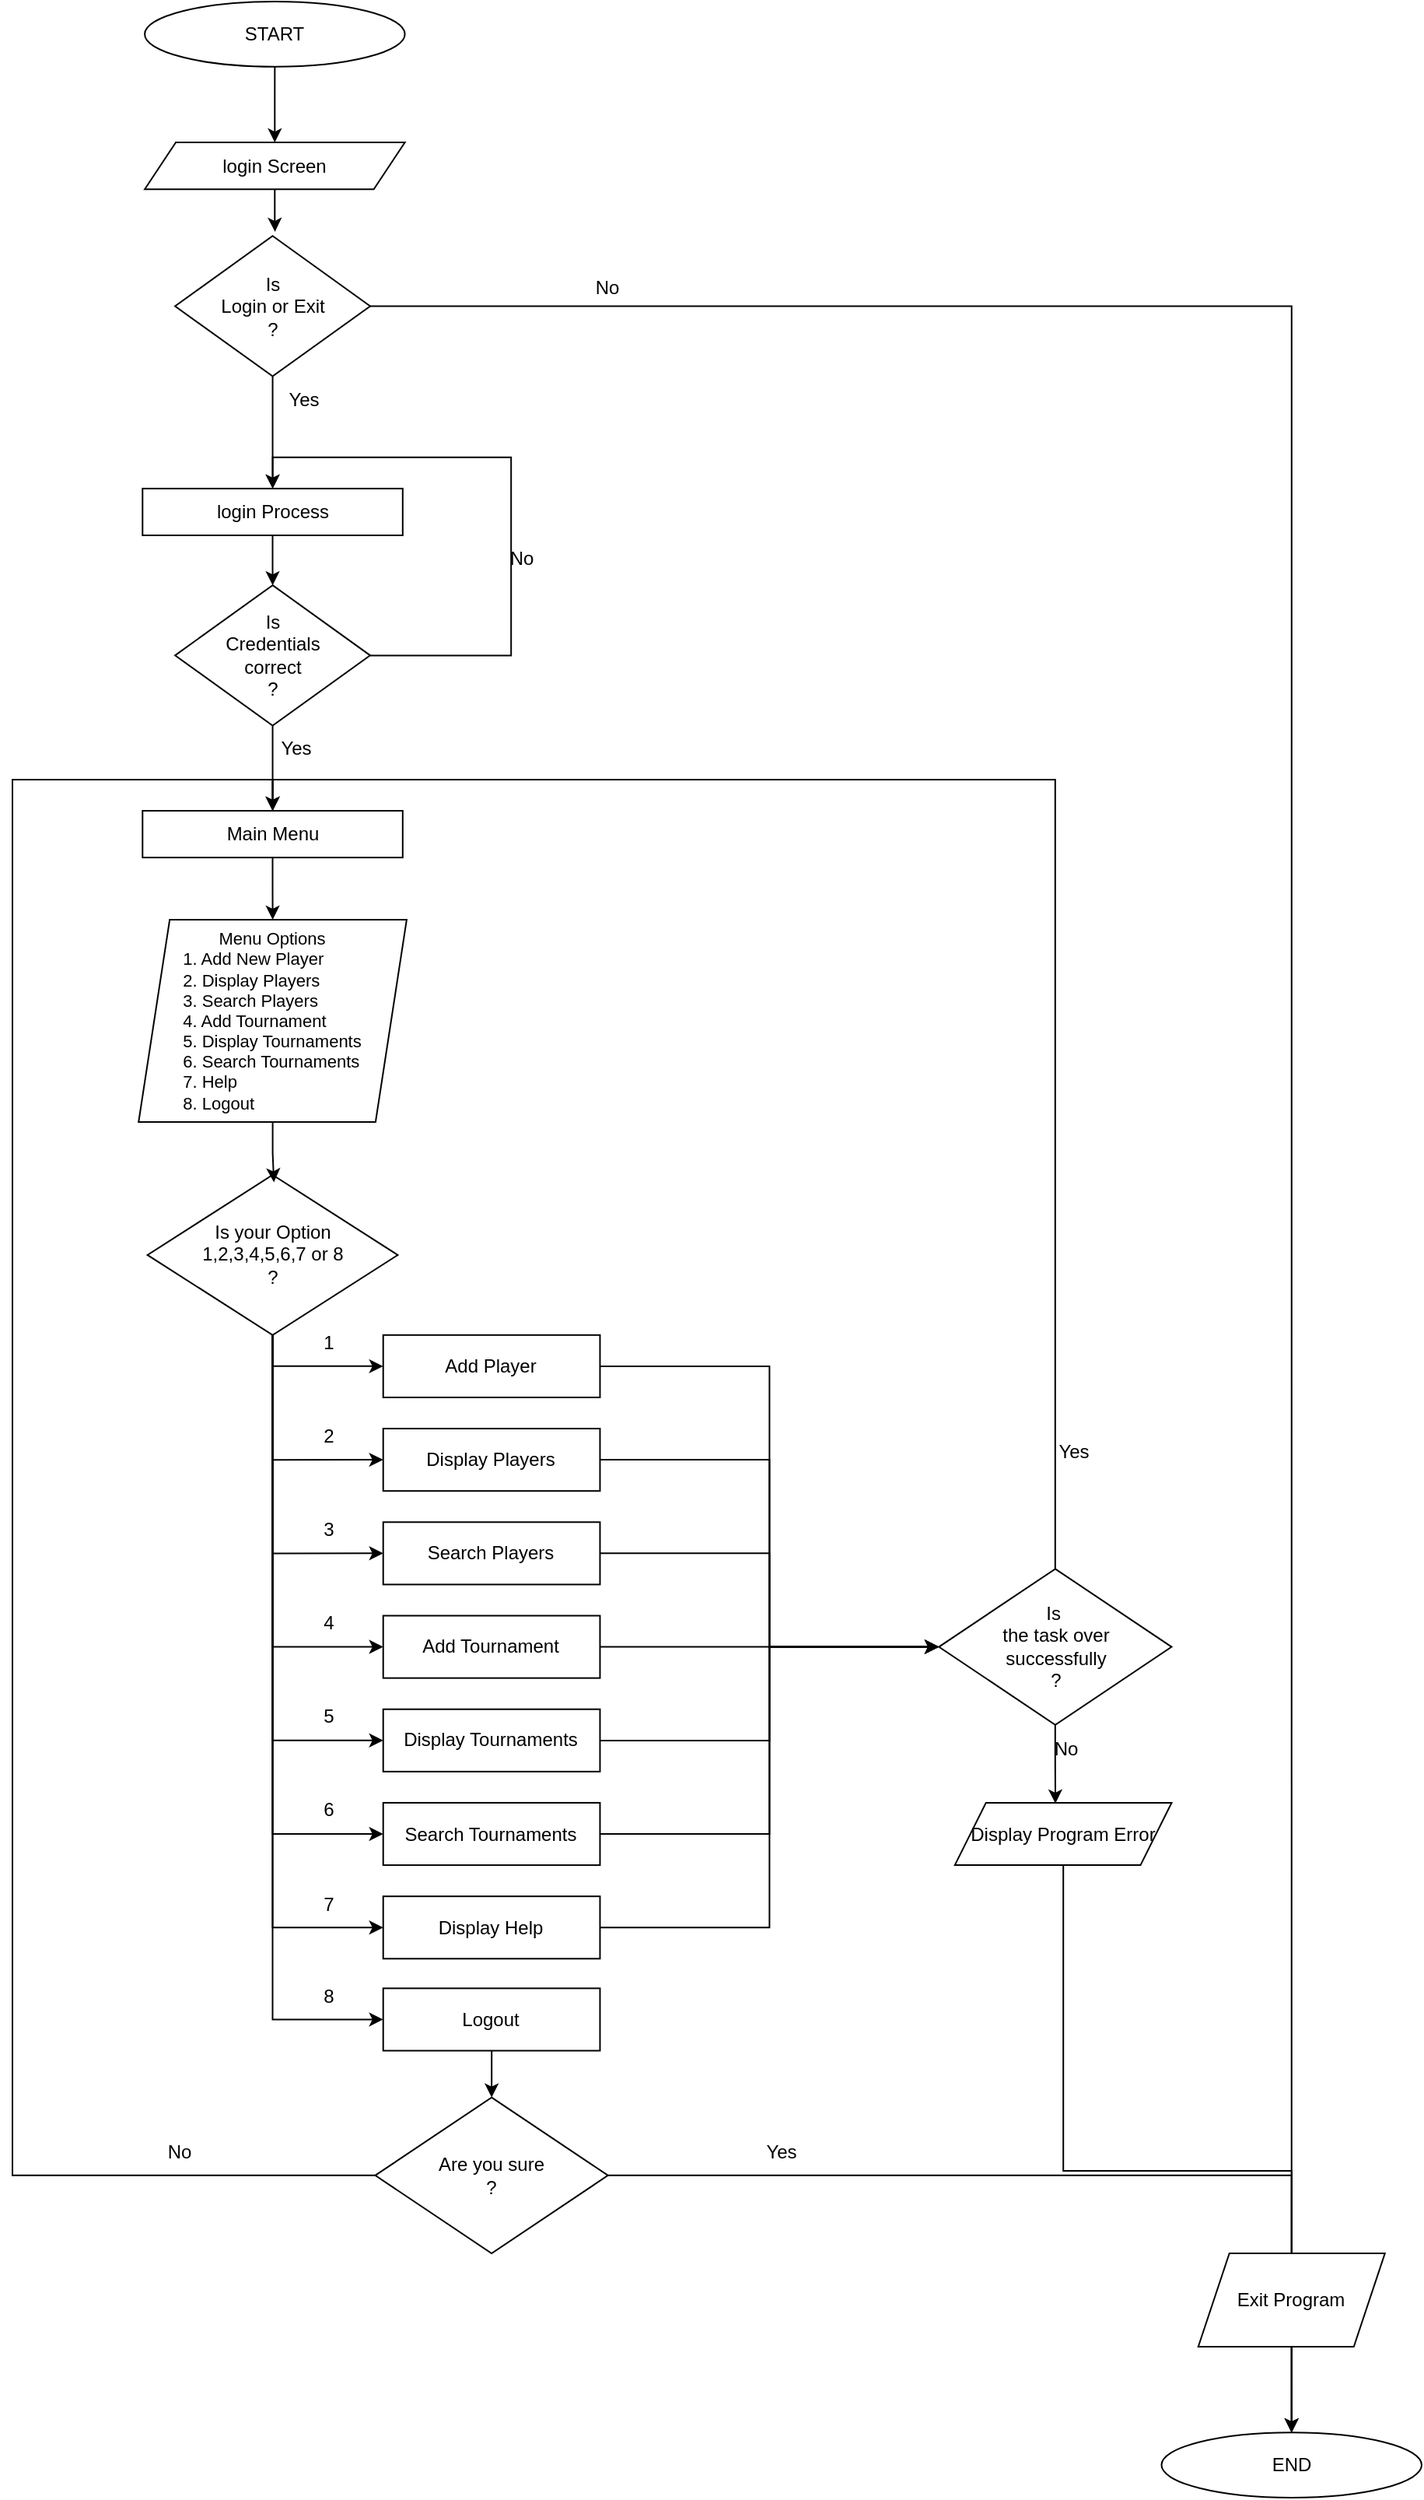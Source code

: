 <mxfile version="26.1.3">
  <diagram id="C5RBs43oDa-KdzZeNtuy" name="Page-1">
    <mxGraphModel dx="1164" dy="558" grid="1" gridSize="10" guides="1" tooltips="1" connect="1" arrows="1" fold="1" page="1" pageScale="1" pageWidth="827" pageHeight="1169" background="#ffffff" math="0" shadow="0">
      <root>
        <mxCell id="WIyWlLk6GJQsqaUBKTNV-0" />
        <mxCell id="WIyWlLk6GJQsqaUBKTNV-1" parent="WIyWlLk6GJQsqaUBKTNV-0" />
        <mxCell id="0ZpttrB7X25ejyKMddy--3" style="edgeStyle=orthogonalEdgeStyle;rounded=0;orthogonalLoop=1;jettySize=auto;html=1;entryX=0.5;entryY=0;entryDx=0;entryDy=0;" parent="WIyWlLk6GJQsqaUBKTNV-1" source="0ZpttrB7X25ejyKMddy--1" target="0ZpttrB7X25ejyKMddy--2" edge="1">
          <mxGeometry relative="1" as="geometry" />
        </mxCell>
        <mxCell id="0ZpttrB7X25ejyKMddy--1" value="START" style="ellipse;whiteSpace=wrap;html=1;container=0;" parent="WIyWlLk6GJQsqaUBKTNV-1" vertex="1">
          <mxGeometry x="299.04" y="40" width="167.258" height="41.879" as="geometry" />
        </mxCell>
        <mxCell id="0ZpttrB7X25ejyKMddy--9" style="edgeStyle=orthogonalEdgeStyle;rounded=0;orthogonalLoop=1;jettySize=auto;html=1;entryX=0.5;entryY=0;entryDx=0;entryDy=0;" parent="WIyWlLk6GJQsqaUBKTNV-1" source="0ZpttrB7X25ejyKMddy--5" target="0ZpttrB7X25ejyKMddy--8" edge="1">
          <mxGeometry relative="1" as="geometry">
            <mxPoint x="799.421" y="233.691" as="targetPoint" />
          </mxGeometry>
        </mxCell>
        <mxCell id="0ZpttrB7X25ejyKMddy--8" value="END" style="ellipse;whiteSpace=wrap;html=1;container=0;" parent="WIyWlLk6GJQsqaUBKTNV-1" vertex="1">
          <mxGeometry x="952.742" y="1602.121" width="167.258" height="41.879" as="geometry" />
        </mxCell>
        <mxCell id="0ZpttrB7X25ejyKMddy--110" style="edgeStyle=orthogonalEdgeStyle;rounded=0;orthogonalLoop=1;jettySize=auto;html=1;entryX=0.5;entryY=0;entryDx=0;entryDy=0;" parent="WIyWlLk6GJQsqaUBKTNV-1" source="0ZpttrB7X25ejyKMddy--108" target="0ZpttrB7X25ejyKMddy--8" edge="1">
          <mxGeometry relative="1" as="geometry" />
        </mxCell>
        <mxCell id="0ZpttrB7X25ejyKMddy--2" value="login Screen" style="shape=parallelogram;perimeter=parallelogramPerimeter;whiteSpace=wrap;html=1;fixedSize=1;" parent="WIyWlLk6GJQsqaUBKTNV-1" vertex="1">
          <mxGeometry x="299.04" y="130.534" width="167.258" height="30.057" as="geometry" />
        </mxCell>
        <mxCell id="0ZpttrB7X25ejyKMddy--5" value="Is&lt;div&gt;Login or Exit&lt;/div&gt;&lt;div&gt;?&lt;/div&gt;" style="rhombus;whiteSpace=wrap;html=1;container=0;" parent="WIyWlLk6GJQsqaUBKTNV-1" vertex="1">
          <mxGeometry x="318.553" y="190.648" width="125.444" height="90.171" as="geometry" />
        </mxCell>
        <mxCell id="0ZpttrB7X25ejyKMddy--14" value="No" style="text;html=1;align=center;verticalAlign=middle;resizable=0;points=[];autosize=1;strokeColor=none;fillColor=none;container=0;" parent="WIyWlLk6GJQsqaUBKTNV-1" vertex="1">
          <mxGeometry x="576.41" y="208.682" width="40" height="30" as="geometry" />
        </mxCell>
        <mxCell id="0ZpttrB7X25ejyKMddy--17" value="login Process" style="rounded=0;whiteSpace=wrap;html=1;container=0;" parent="WIyWlLk6GJQsqaUBKTNV-1" vertex="1">
          <mxGeometry x="297.646" y="352.955" width="167.258" height="30.057" as="geometry" />
        </mxCell>
        <mxCell id="0ZpttrB7X25ejyKMddy--19" value="Is&lt;div&gt;Credentials&lt;/div&gt;&lt;div&gt;correct&lt;/div&gt;&lt;div&gt;?&lt;/div&gt;" style="rhombus;whiteSpace=wrap;html=1;container=0;" parent="WIyWlLk6GJQsqaUBKTNV-1" vertex="1">
          <mxGeometry x="318.553" y="415.073" width="125.444" height="90.171" as="geometry" />
        </mxCell>
        <mxCell id="0ZpttrB7X25ejyKMddy--22" value="No" style="text;html=1;align=center;verticalAlign=middle;resizable=0;points=[];autosize=1;strokeColor=none;fillColor=none;container=0;" parent="WIyWlLk6GJQsqaUBKTNV-1" vertex="1">
          <mxGeometry x="520.657" y="383.012" width="40" height="30" as="geometry" />
        </mxCell>
        <mxCell id="0ZpttrB7X25ejyKMddy--23" value="Yes" style="text;html=1;align=center;verticalAlign=middle;resizable=0;points=[];autosize=1;strokeColor=none;fillColor=none;container=0;" parent="WIyWlLk6GJQsqaUBKTNV-1" vertex="1">
          <mxGeometry x="380.7" y="280.819" width="40" height="30" as="geometry" />
        </mxCell>
        <mxCell id="0ZpttrB7X25ejyKMddy--26" value="Yes" style="text;html=1;align=center;verticalAlign=middle;resizable=0;points=[];autosize=1;strokeColor=none;fillColor=none;container=0;" parent="WIyWlLk6GJQsqaUBKTNV-1" vertex="1">
          <mxGeometry x="375.7" y="505.244" width="40" height="30" as="geometry" />
        </mxCell>
        <mxCell id="6jdcPVGKErrImAJHSJxo-14" value="" style="edgeStyle=orthogonalEdgeStyle;rounded=0;orthogonalLoop=1;jettySize=auto;html=1;" edge="1" parent="WIyWlLk6GJQsqaUBKTNV-1" source="0ZpttrB7X25ejyKMddy--31" target="6jdcPVGKErrImAJHSJxo-3">
          <mxGeometry relative="1" as="geometry" />
        </mxCell>
        <mxCell id="0ZpttrB7X25ejyKMddy--31" value="Main Menu" style="rounded=0;whiteSpace=wrap;html=1;" parent="WIyWlLk6GJQsqaUBKTNV-1" vertex="1">
          <mxGeometry x="297.646" y="559.999" width="167.258" height="30.057" as="geometry" />
        </mxCell>
        <mxCell id="0ZpttrB7X25ejyKMddy--34" value="&lt;div&gt;Is your Option&lt;/div&gt;1,2,3,4,5,6,7 or 8&lt;div&gt;?&lt;/div&gt;" style="rhombus;whiteSpace=wrap;html=1;container=0;" parent="WIyWlLk6GJQsqaUBKTNV-1" vertex="1">
          <mxGeometry x="300.81" y="793.99" width="160.93" height="102.91" as="geometry" />
        </mxCell>
        <mxCell id="0ZpttrB7X25ejyKMddy--37" value="Add Player" style="rounded=0;whiteSpace=wrap;html=1;container=0;" parent="WIyWlLk6GJQsqaUBKTNV-1" vertex="1">
          <mxGeometry x="452.36" y="896.902" width="139.382" height="40.076" as="geometry" />
        </mxCell>
        <mxCell id="0ZpttrB7X25ejyKMddy--38" value="Display Players" style="rounded=0;whiteSpace=wrap;html=1;container=0;" parent="WIyWlLk6GJQsqaUBKTNV-1" vertex="1">
          <mxGeometry x="452.36" y="957.016" width="139.382" height="40.076" as="geometry" />
        </mxCell>
        <mxCell id="0ZpttrB7X25ejyKMddy--39" value="Search Players" style="rounded=0;whiteSpace=wrap;html=1;container=0;" parent="WIyWlLk6GJQsqaUBKTNV-1" vertex="1">
          <mxGeometry x="452.36" y="1017.129" width="139.382" height="40.076" as="geometry" />
        </mxCell>
        <mxCell id="0ZpttrB7X25ejyKMddy--40" value="Add Tournament" style="rounded=0;whiteSpace=wrap;html=1;container=0;" parent="WIyWlLk6GJQsqaUBKTNV-1" vertex="1">
          <mxGeometry x="452.36" y="1077.243" width="139.382" height="40.076" as="geometry" />
        </mxCell>
        <mxCell id="0ZpttrB7X25ejyKMddy--41" value="Display Tournaments" style="rounded=0;whiteSpace=wrap;html=1;container=0;" parent="WIyWlLk6GJQsqaUBKTNV-1" vertex="1">
          <mxGeometry x="452.36" y="1137.357" width="139.382" height="40.076" as="geometry" />
        </mxCell>
        <mxCell id="0ZpttrB7X25ejyKMddy--42" value="Search Tournaments" style="rounded=0;whiteSpace=wrap;html=1;container=0;" parent="WIyWlLk6GJQsqaUBKTNV-1" vertex="1">
          <mxGeometry x="452.36" y="1197.471" width="139.382" height="40.076" as="geometry" />
        </mxCell>
        <mxCell id="0ZpttrB7X25ejyKMddy--43" value="Display Help" style="rounded=0;whiteSpace=wrap;html=1;container=0;" parent="WIyWlLk6GJQsqaUBKTNV-1" vertex="1">
          <mxGeometry x="452.36" y="1257.585" width="139.382" height="40.076" as="geometry" />
        </mxCell>
        <mxCell id="0ZpttrB7X25ejyKMddy--71" value="Logout" style="rounded=0;whiteSpace=wrap;html=1;container=0;" parent="WIyWlLk6GJQsqaUBKTNV-1" vertex="1">
          <mxGeometry x="452.36" y="1316.696" width="139.382" height="40.076" as="geometry" />
        </mxCell>
        <mxCell id="0ZpttrB7X25ejyKMddy--73" value="1" style="text;html=1;align=center;verticalAlign=middle;resizable=0;points=[];autosize=1;strokeColor=none;fillColor=none;container=0;" parent="WIyWlLk6GJQsqaUBKTNV-1" vertex="1">
          <mxGeometry x="402.183" y="886.883" width="30" height="30" as="geometry" />
        </mxCell>
        <mxCell id="0ZpttrB7X25ejyKMddy--81" value="2" style="text;html=1;align=center;verticalAlign=middle;resizable=0;points=[];autosize=1;strokeColor=none;fillColor=none;container=0;" parent="WIyWlLk6GJQsqaUBKTNV-1" vertex="1">
          <mxGeometry x="402.183" y="946.997" width="30" height="30" as="geometry" />
        </mxCell>
        <mxCell id="0ZpttrB7X25ejyKMddy--82" value="3" style="text;html=1;align=center;verticalAlign=middle;resizable=0;points=[];autosize=1;strokeColor=none;fillColor=none;container=0;" parent="WIyWlLk6GJQsqaUBKTNV-1" vertex="1">
          <mxGeometry x="402.183" y="1007.11" width="30" height="30" as="geometry" />
        </mxCell>
        <mxCell id="0ZpttrB7X25ejyKMddy--83" value="4" style="text;html=1;align=center;verticalAlign=middle;resizable=0;points=[];autosize=1;strokeColor=none;fillColor=none;container=0;" parent="WIyWlLk6GJQsqaUBKTNV-1" vertex="1">
          <mxGeometry x="402.183" y="1067.224" width="30" height="30" as="geometry" />
        </mxCell>
        <mxCell id="0ZpttrB7X25ejyKMddy--84" value="5" style="text;html=1;align=center;verticalAlign=middle;resizable=0;points=[];autosize=1;strokeColor=none;fillColor=none;container=0;" parent="WIyWlLk6GJQsqaUBKTNV-1" vertex="1">
          <mxGeometry x="402.183" y="1127.338" width="30" height="30" as="geometry" />
        </mxCell>
        <mxCell id="0ZpttrB7X25ejyKMddy--85" value="6" style="text;html=1;align=center;verticalAlign=middle;resizable=0;points=[];autosize=1;strokeColor=none;fillColor=none;container=0;" parent="WIyWlLk6GJQsqaUBKTNV-1" vertex="1">
          <mxGeometry x="402.183" y="1187.452" width="30" height="30" as="geometry" />
        </mxCell>
        <mxCell id="0ZpttrB7X25ejyKMddy--88" value="7" style="text;html=1;align=center;verticalAlign=middle;resizable=0;points=[];autosize=1;strokeColor=none;fillColor=none;container=0;" parent="WIyWlLk6GJQsqaUBKTNV-1" vertex="1">
          <mxGeometry x="402.183" y="1247.566" width="30" height="30" as="geometry" />
        </mxCell>
        <mxCell id="0ZpttrB7X25ejyKMddy--89" value="8" style="text;html=1;align=center;verticalAlign=middle;resizable=0;points=[];autosize=1;strokeColor=none;fillColor=none;container=0;" parent="WIyWlLk6GJQsqaUBKTNV-1" vertex="1">
          <mxGeometry x="402.183" y="1306.677" width="30" height="30" as="geometry" />
        </mxCell>
        <mxCell id="0ZpttrB7X25ejyKMddy--90" value="&lt;div&gt;Is&amp;nbsp;&lt;/div&gt;&lt;div&gt;the task over&lt;/div&gt;&lt;div&gt;successfully&lt;/div&gt;&lt;div&gt;&lt;span style=&quot;background-color: transparent; color: light-dark(rgb(0, 0, 0), rgb(255, 255, 255));&quot;&gt;?&lt;/span&gt;&lt;/div&gt;" style="rhombus;whiteSpace=wrap;html=1;align=center;container=0;" parent="WIyWlLk6GJQsqaUBKTNV-1" vertex="1">
          <mxGeometry x="809.638" y="1047.186" width="149.599" height="100.19" as="geometry" />
        </mxCell>
        <mxCell id="0ZpttrB7X25ejyKMddy--127" style="edgeStyle=orthogonalEdgeStyle;rounded=0;orthogonalLoop=1;jettySize=auto;html=1;entryX=0.5;entryY=0;entryDx=0;entryDy=0;" parent="WIyWlLk6GJQsqaUBKTNV-1" source="0ZpttrB7X25ejyKMddy--100" target="0ZpttrB7X25ejyKMddy--8" edge="1">
          <mxGeometry relative="1" as="geometry">
            <Array as="points">
              <mxPoint x="890" y="1434" />
              <mxPoint x="1036" y="1434" />
            </Array>
          </mxGeometry>
        </mxCell>
        <mxCell id="0ZpttrB7X25ejyKMddy--100" value="Display Program Error" style="shape=parallelogram;perimeter=parallelogramPerimeter;whiteSpace=wrap;html=1;fixedSize=1;" parent="WIyWlLk6GJQsqaUBKTNV-1" vertex="1">
          <mxGeometry x="819.858" y="1197.471" width="139.382" height="40.076" as="geometry" />
        </mxCell>
        <mxCell id="0ZpttrB7X25ejyKMddy--106" value="No" style="text;html=1;align=center;verticalAlign=middle;resizable=0;points=[];autosize=1;strokeColor=none;fillColor=none;container=0;" parent="WIyWlLk6GJQsqaUBKTNV-1" vertex="1">
          <mxGeometry x="870.506" y="1148.378" width="40" height="30" as="geometry" />
        </mxCell>
        <mxCell id="0ZpttrB7X25ejyKMddy--107" value="Yes" style="text;html=1;align=center;verticalAlign=middle;resizable=0;points=[];autosize=1;strokeColor=none;fillColor=none;container=0;" parent="WIyWlLk6GJQsqaUBKTNV-1" vertex="1">
          <mxGeometry x="876.081" y="957.016" width="40" height="30" as="geometry" />
        </mxCell>
        <mxCell id="0ZpttrB7X25ejyKMddy--108" value="&lt;div&gt;Are you sure&lt;/div&gt;&lt;div&gt;?&lt;/div&gt;" style="rhombus;whiteSpace=wrap;html=1;align=center;container=0;" parent="WIyWlLk6GJQsqaUBKTNV-1" vertex="1">
          <mxGeometry x="447.259" y="1386.829" width="149.599" height="100.19" as="geometry" />
        </mxCell>
        <mxCell id="0ZpttrB7X25ejyKMddy--115" value="No" style="text;html=1;align=center;verticalAlign=middle;resizable=0;points=[];autosize=1;strokeColor=none;fillColor=none;container=0;" parent="WIyWlLk6GJQsqaUBKTNV-1" vertex="1">
          <mxGeometry x="300.81" y="1406.867" width="40" height="30" as="geometry" />
        </mxCell>
        <mxCell id="0ZpttrB7X25ejyKMddy--122" value="Yes" style="text;html=1;align=center;verticalAlign=middle;resizable=0;points=[];autosize=1;strokeColor=none;fillColor=none;container=0;" parent="WIyWlLk6GJQsqaUBKTNV-1" vertex="1">
          <mxGeometry x="687.915" y="1406.867" width="40" height="30" as="geometry" />
        </mxCell>
        <mxCell id="0ZpttrB7X25ejyKMddy--12" style="edgeStyle=orthogonalEdgeStyle;rounded=0;orthogonalLoop=1;jettySize=auto;html=1;entryX=0.512;entryY=-0.03;entryDx=0;entryDy=0;entryPerimeter=0;" parent="WIyWlLk6GJQsqaUBKTNV-1" source="0ZpttrB7X25ejyKMddy--2" target="0ZpttrB7X25ejyKMddy--5" edge="1">
          <mxGeometry relative="1" as="geometry" />
        </mxCell>
        <mxCell id="0ZpttrB7X25ejyKMddy--18" style="edgeStyle=orthogonalEdgeStyle;rounded=0;orthogonalLoop=1;jettySize=auto;html=1;entryX=0.5;entryY=0;entryDx=0;entryDy=0;" parent="WIyWlLk6GJQsqaUBKTNV-1" source="0ZpttrB7X25ejyKMddy--5" target="0ZpttrB7X25ejyKMddy--17" edge="1">
          <mxGeometry relative="1" as="geometry" />
        </mxCell>
        <mxCell id="0ZpttrB7X25ejyKMddy--20" style="edgeStyle=orthogonalEdgeStyle;rounded=0;orthogonalLoop=1;jettySize=auto;html=1;" parent="WIyWlLk6GJQsqaUBKTNV-1" source="0ZpttrB7X25ejyKMddy--17" target="0ZpttrB7X25ejyKMddy--19" edge="1">
          <mxGeometry relative="1" as="geometry" />
        </mxCell>
        <mxCell id="0ZpttrB7X25ejyKMddy--117" style="edgeStyle=orthogonalEdgeStyle;rounded=0;orthogonalLoop=1;jettySize=auto;html=1;entryX=0.5;entryY=0;entryDx=0;entryDy=0;" parent="WIyWlLk6GJQsqaUBKTNV-1" source="0ZpttrB7X25ejyKMddy--19" target="0ZpttrB7X25ejyKMddy--17" edge="1">
          <mxGeometry relative="1" as="geometry">
            <Array as="points">
              <mxPoint x="534.595" y="461.16" />
              <mxPoint x="534.595" y="332.917" />
              <mxPoint x="381.275" y="332.917" />
            </Array>
          </mxGeometry>
        </mxCell>
        <mxCell id="0ZpttrB7X25ejyKMddy--119" style="edgeStyle=orthogonalEdgeStyle;rounded=0;orthogonalLoop=1;jettySize=auto;html=1;entryX=0.5;entryY=0;entryDx=0;entryDy=0;" parent="WIyWlLk6GJQsqaUBKTNV-1" source="0ZpttrB7X25ejyKMddy--19" target="0ZpttrB7X25ejyKMddy--31" edge="1">
          <mxGeometry relative="1" as="geometry" />
        </mxCell>
        <mxCell id="0ZpttrB7X25ejyKMddy--64" style="edgeStyle=orthogonalEdgeStyle;rounded=0;orthogonalLoop=1;jettySize=auto;html=1;entryX=0;entryY=0.5;entryDx=0;entryDy=0;" parent="WIyWlLk6GJQsqaUBKTNV-1" source="0ZpttrB7X25ejyKMddy--34" target="0ZpttrB7X25ejyKMddy--37" edge="1">
          <mxGeometry relative="1" as="geometry" />
        </mxCell>
        <mxCell id="0ZpttrB7X25ejyKMddy--65" style="edgeStyle=orthogonalEdgeStyle;rounded=0;orthogonalLoop=1;jettySize=auto;html=1;entryX=0;entryY=0.5;entryDx=0;entryDy=0;" parent="WIyWlLk6GJQsqaUBKTNV-1" source="0ZpttrB7X25ejyKMddy--34" target="0ZpttrB7X25ejyKMddy--38" edge="1">
          <mxGeometry relative="1" as="geometry" />
        </mxCell>
        <mxCell id="0ZpttrB7X25ejyKMddy--66" style="edgeStyle=orthogonalEdgeStyle;rounded=0;orthogonalLoop=1;jettySize=auto;html=1;entryX=0;entryY=0.5;entryDx=0;entryDy=0;" parent="WIyWlLk6GJQsqaUBKTNV-1" source="0ZpttrB7X25ejyKMddy--34" target="0ZpttrB7X25ejyKMddy--39" edge="1">
          <mxGeometry relative="1" as="geometry" />
        </mxCell>
        <mxCell id="0ZpttrB7X25ejyKMddy--67" style="edgeStyle=orthogonalEdgeStyle;rounded=0;orthogonalLoop=1;jettySize=auto;html=1;entryX=0;entryY=0.5;entryDx=0;entryDy=0;" parent="WIyWlLk6GJQsqaUBKTNV-1" source="0ZpttrB7X25ejyKMddy--34" target="0ZpttrB7X25ejyKMddy--40" edge="1">
          <mxGeometry relative="1" as="geometry" />
        </mxCell>
        <mxCell id="0ZpttrB7X25ejyKMddy--68" style="edgeStyle=orthogonalEdgeStyle;rounded=0;orthogonalLoop=1;jettySize=auto;html=1;entryX=0;entryY=0.5;entryDx=0;entryDy=0;" parent="WIyWlLk6GJQsqaUBKTNV-1" source="0ZpttrB7X25ejyKMddy--34" target="0ZpttrB7X25ejyKMddy--41" edge="1">
          <mxGeometry relative="1" as="geometry" />
        </mxCell>
        <mxCell id="0ZpttrB7X25ejyKMddy--69" style="edgeStyle=orthogonalEdgeStyle;rounded=0;orthogonalLoop=1;jettySize=auto;html=1;entryX=0;entryY=0.5;entryDx=0;entryDy=0;" parent="WIyWlLk6GJQsqaUBKTNV-1" source="0ZpttrB7X25ejyKMddy--34" target="0ZpttrB7X25ejyKMddy--42" edge="1">
          <mxGeometry relative="1" as="geometry" />
        </mxCell>
        <mxCell id="0ZpttrB7X25ejyKMddy--70" style="edgeStyle=orthogonalEdgeStyle;rounded=0;orthogonalLoop=1;jettySize=auto;html=1;entryX=0;entryY=0.5;entryDx=0;entryDy=0;" parent="WIyWlLk6GJQsqaUBKTNV-1" source="0ZpttrB7X25ejyKMddy--34" target="0ZpttrB7X25ejyKMddy--43" edge="1">
          <mxGeometry relative="1" as="geometry" />
        </mxCell>
        <mxCell id="0ZpttrB7X25ejyKMddy--72" style="edgeStyle=orthogonalEdgeStyle;rounded=0;orthogonalLoop=1;jettySize=auto;html=1;entryX=0;entryY=0.5;entryDx=0;entryDy=0;" parent="WIyWlLk6GJQsqaUBKTNV-1" source="0ZpttrB7X25ejyKMddy--34" target="0ZpttrB7X25ejyKMddy--71" edge="1">
          <mxGeometry relative="1" as="geometry" />
        </mxCell>
        <mxCell id="0ZpttrB7X25ejyKMddy--91" style="edgeStyle=orthogonalEdgeStyle;rounded=0;orthogonalLoop=1;jettySize=auto;html=1;entryX=0;entryY=0.5;entryDx=0;entryDy=0;" parent="WIyWlLk6GJQsqaUBKTNV-1" source="0ZpttrB7X25ejyKMddy--37" target="0ZpttrB7X25ejyKMddy--90" edge="1">
          <mxGeometry relative="1" as="geometry" />
        </mxCell>
        <mxCell id="0ZpttrB7X25ejyKMddy--93" style="edgeStyle=orthogonalEdgeStyle;rounded=0;orthogonalLoop=1;jettySize=auto;html=1;entryX=0;entryY=0.5;entryDx=0;entryDy=0;" parent="WIyWlLk6GJQsqaUBKTNV-1" source="0ZpttrB7X25ejyKMddy--38" target="0ZpttrB7X25ejyKMddy--90" edge="1">
          <mxGeometry relative="1" as="geometry" />
        </mxCell>
        <mxCell id="0ZpttrB7X25ejyKMddy--94" style="edgeStyle=orthogonalEdgeStyle;rounded=0;orthogonalLoop=1;jettySize=auto;html=1;entryX=0;entryY=0.5;entryDx=0;entryDy=0;" parent="WIyWlLk6GJQsqaUBKTNV-1" source="0ZpttrB7X25ejyKMddy--39" target="0ZpttrB7X25ejyKMddy--90" edge="1">
          <mxGeometry relative="1" as="geometry" />
        </mxCell>
        <mxCell id="0ZpttrB7X25ejyKMddy--95" style="edgeStyle=orthogonalEdgeStyle;rounded=0;orthogonalLoop=1;jettySize=auto;html=1;entryX=0;entryY=0.5;entryDx=0;entryDy=0;" parent="WIyWlLk6GJQsqaUBKTNV-1" source="0ZpttrB7X25ejyKMddy--40" target="0ZpttrB7X25ejyKMddy--90" edge="1">
          <mxGeometry relative="1" as="geometry" />
        </mxCell>
        <mxCell id="0ZpttrB7X25ejyKMddy--96" style="edgeStyle=orthogonalEdgeStyle;rounded=0;orthogonalLoop=1;jettySize=auto;html=1;entryX=0;entryY=0.5;entryDx=0;entryDy=0;" parent="WIyWlLk6GJQsqaUBKTNV-1" source="0ZpttrB7X25ejyKMddy--41" target="0ZpttrB7X25ejyKMddy--90" edge="1">
          <mxGeometry relative="1" as="geometry" />
        </mxCell>
        <mxCell id="0ZpttrB7X25ejyKMddy--97" style="edgeStyle=orthogonalEdgeStyle;rounded=0;orthogonalLoop=1;jettySize=auto;html=1;entryX=0;entryY=0.5;entryDx=0;entryDy=0;" parent="WIyWlLk6GJQsqaUBKTNV-1" source="0ZpttrB7X25ejyKMddy--42" target="0ZpttrB7X25ejyKMddy--90" edge="1">
          <mxGeometry relative="1" as="geometry" />
        </mxCell>
        <mxCell id="0ZpttrB7X25ejyKMddy--98" style="edgeStyle=orthogonalEdgeStyle;rounded=0;orthogonalLoop=1;jettySize=auto;html=1;entryX=0;entryY=0.5;entryDx=0;entryDy=0;" parent="WIyWlLk6GJQsqaUBKTNV-1" source="0ZpttrB7X25ejyKMddy--43" target="0ZpttrB7X25ejyKMddy--90" edge="1">
          <mxGeometry relative="1" as="geometry" />
        </mxCell>
        <mxCell id="0ZpttrB7X25ejyKMddy--120" style="edgeStyle=orthogonalEdgeStyle;rounded=0;orthogonalLoop=1;jettySize=auto;html=1;entryX=0.5;entryY=0;entryDx=0;entryDy=0;" parent="WIyWlLk6GJQsqaUBKTNV-1" source="0ZpttrB7X25ejyKMddy--90" target="0ZpttrB7X25ejyKMddy--31" edge="1">
          <mxGeometry relative="1" as="geometry">
            <Array as="points">
              <mxPoint x="884" y="540" />
              <mxPoint x="381" y="540" />
            </Array>
          </mxGeometry>
        </mxCell>
        <mxCell id="0ZpttrB7X25ejyKMddy--101" style="edgeStyle=orthogonalEdgeStyle;rounded=0;orthogonalLoop=1;jettySize=auto;html=1;entryX=0.464;entryY=0.011;entryDx=0;entryDy=0;entryPerimeter=0;" parent="WIyWlLk6GJQsqaUBKTNV-1" source="0ZpttrB7X25ejyKMddy--90" target="0ZpttrB7X25ejyKMddy--100" edge="1">
          <mxGeometry relative="1" as="geometry" />
        </mxCell>
        <mxCell id="0ZpttrB7X25ejyKMddy--113" style="edgeStyle=orthogonalEdgeStyle;rounded=0;orthogonalLoop=1;jettySize=auto;html=1;entryX=0.5;entryY=0;entryDx=0;entryDy=0;" parent="WIyWlLk6GJQsqaUBKTNV-1" source="0ZpttrB7X25ejyKMddy--71" target="0ZpttrB7X25ejyKMddy--108" edge="1">
          <mxGeometry relative="1" as="geometry" />
        </mxCell>
        <mxCell id="0ZpttrB7X25ejyKMddy--123" style="edgeStyle=orthogonalEdgeStyle;rounded=0;orthogonalLoop=1;jettySize=auto;html=1;entryX=0.5;entryY=0;entryDx=0;entryDy=0;" parent="WIyWlLk6GJQsqaUBKTNV-1" source="0ZpttrB7X25ejyKMddy--108" target="0ZpttrB7X25ejyKMddy--31" edge="1">
          <mxGeometry relative="1" as="geometry">
            <Array as="points">
              <mxPoint x="214" y="1437" />
              <mxPoint x="214" y="540" />
              <mxPoint x="381" y="540" />
            </Array>
          </mxGeometry>
        </mxCell>
        <mxCell id="6jdcPVGKErrImAJHSJxo-1" value="Exit Program" style="shape=parallelogram;perimeter=parallelogramPerimeter;whiteSpace=wrap;html=1;fixedSize=1;" vertex="1" parent="WIyWlLk6GJQsqaUBKTNV-1">
          <mxGeometry x="976.37" y="1487.02" width="120" height="60" as="geometry" />
        </mxCell>
        <mxCell id="6jdcPVGKErrImAJHSJxo-3" value="&lt;div style=&quot;line-height: 110%;&quot;&gt;&lt;div style=&quot;text-wrap-mode: nowrap;&quot;&gt;&lt;font style=&quot;font-size: 11px; line-height: 110%;&quot;&gt;Menu Options&lt;/font&gt;&lt;/div&gt;&lt;div style=&quot;text-align: left; text-wrap-mode: nowrap;&quot;&gt;&lt;font style=&quot;font-size: 11px; line-height: 110%;&quot;&gt;1. Add New Player&lt;/font&gt;&lt;/div&gt;&lt;div style=&quot;text-align: left; text-wrap-mode: nowrap;&quot;&gt;&lt;font style=&quot;font-size: 11px;&quot;&gt;2. Display Players&lt;/font&gt;&lt;/div&gt;&lt;div style=&quot;text-align: left; text-wrap-mode: nowrap;&quot;&gt;&lt;font style=&quot;font-size: 11px;&quot;&gt;3. Search Players&lt;/font&gt;&lt;/div&gt;&lt;div style=&quot;text-align: left; text-wrap-mode: nowrap;&quot;&gt;&lt;font style=&quot;font-size: 11px;&quot;&gt;4. Add Tournament&lt;/font&gt;&lt;/div&gt;&lt;div style=&quot;text-align: left; text-wrap-mode: nowrap;&quot;&gt;&lt;span style=&quot;background-color: transparent; color: light-dark(rgb(0, 0, 0), rgb(255, 255, 255));&quot;&gt;&lt;font style=&quot;font-size: 11px;&quot;&gt;5. Display Tournaments&lt;/font&gt;&lt;/span&gt;&lt;/div&gt;&lt;div style=&quot;text-align: left; text-wrap-mode: nowrap;&quot;&gt;&lt;font style=&quot;font-size: 11px;&quot;&gt;6. Search Tournaments&lt;/font&gt;&lt;/div&gt;&lt;div style=&quot;text-align: left; text-wrap-mode: nowrap;&quot;&gt;&lt;span style=&quot;background-color: transparent; color: light-dark(rgb(0, 0, 0), rgb(255, 255, 255));&quot;&gt;&lt;font style=&quot;font-size: 11px;&quot;&gt;7. Help&lt;/font&gt;&lt;/span&gt;&lt;/div&gt;&lt;div style=&quot;text-align: left; text-wrap-mode: nowrap;&quot;&gt;&lt;font style=&quot;font-size: 11px;&quot;&gt;8. Logout&lt;/font&gt;&lt;/div&gt;&lt;/div&gt;" style="shape=parallelogram;perimeter=parallelogramPerimeter;whiteSpace=wrap;html=1;fixedSize=1;" vertex="1" parent="WIyWlLk6GJQsqaUBKTNV-1">
          <mxGeometry x="295.1" y="630" width="172.35" height="130" as="geometry" />
        </mxCell>
        <mxCell id="6jdcPVGKErrImAJHSJxo-8" style="edgeStyle=orthogonalEdgeStyle;rounded=0;orthogonalLoop=1;jettySize=auto;html=1;entryX=0.505;entryY=0.046;entryDx=0;entryDy=0;entryPerimeter=0;" edge="1" parent="WIyWlLk6GJQsqaUBKTNV-1" source="6jdcPVGKErrImAJHSJxo-3" target="0ZpttrB7X25ejyKMddy--34">
          <mxGeometry relative="1" as="geometry" />
        </mxCell>
      </root>
    </mxGraphModel>
  </diagram>
</mxfile>
